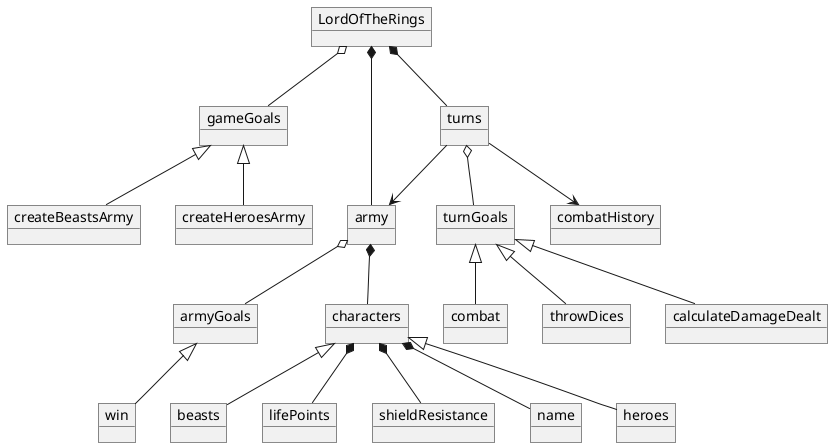 @startuml

object LordOfTheRings

object characters
object heroes
object beasts
object army
object throwDices
object calculateDamageDealt
object combatHistory

object gameGoals
object createHeroesArmy
object createBeastsArmy
object combat
object armyGoals
object win

object turns
object turnGoals

object lifePoints
object shieldResistance
object name

LordOfTheRings *-- turns
LordOfTheRings *-- army
LordOfTheRings o-- gameGoals

army *-- characters
turns --> army
characters <|-- heroes
characters <|-- beasts

gameGoals <|-- createHeroesArmy
gameGoals <|-- createBeastsArmy

turns o-- turnGoals
turnGoals <|-- combat
turnGoals <|-- throwDices
turnGoals <|-- calculateDamageDealt

army o-- armyGoals
armyGoals <|-- win
characters *-- name
characters *-- lifePoints
characters *-- shieldResistance

turns --> combatHistory

@enduml